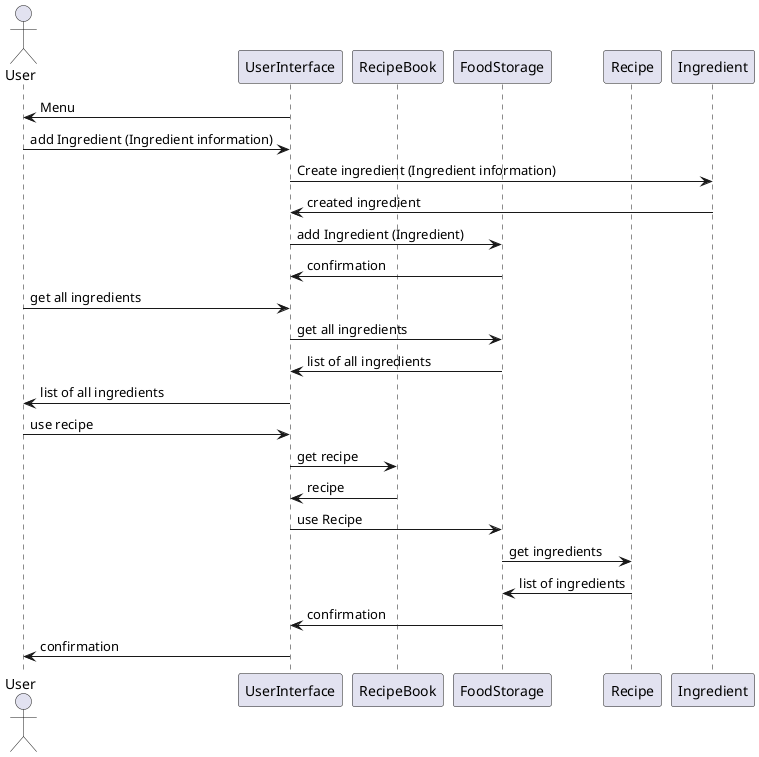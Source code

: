 @startuml
'https://plantuml.com/class-diagram

Actor User
participant UserInterface
participant RecipeBook
participant FoodStorage
participant Recipe
participant Ingredient

UserInterface -> User : Menu
User -> UserInterface : add Ingredient (Ingredient information)
UserInterface -> Ingredient : Create ingredient (Ingredient information)
Ingredient -> UserInterface : created ingredient
UserInterface -> FoodStorage : add Ingredient (Ingredient)
FoodStorage -> UserInterface : confirmation

User -> UserInterface : get all ingredients
UserInterface -> FoodStorage : get all ingredients
FoodStorage -> UserInterface : list of all ingredients
UserInterface -> User : list of all ingredients

User -> UserInterface : use recipe
UserInterface -> RecipeBook : get recipe
RecipeBook -> UserInterface : recipe
UserInterface -> FoodStorage : use Recipe
FoodStorage -> Recipe : get ingredients
Recipe -> FoodStorage : list of ingredients
FoodStorage -> UserInterface : confirmation
UserInterface -> User : confirmation



@enduml